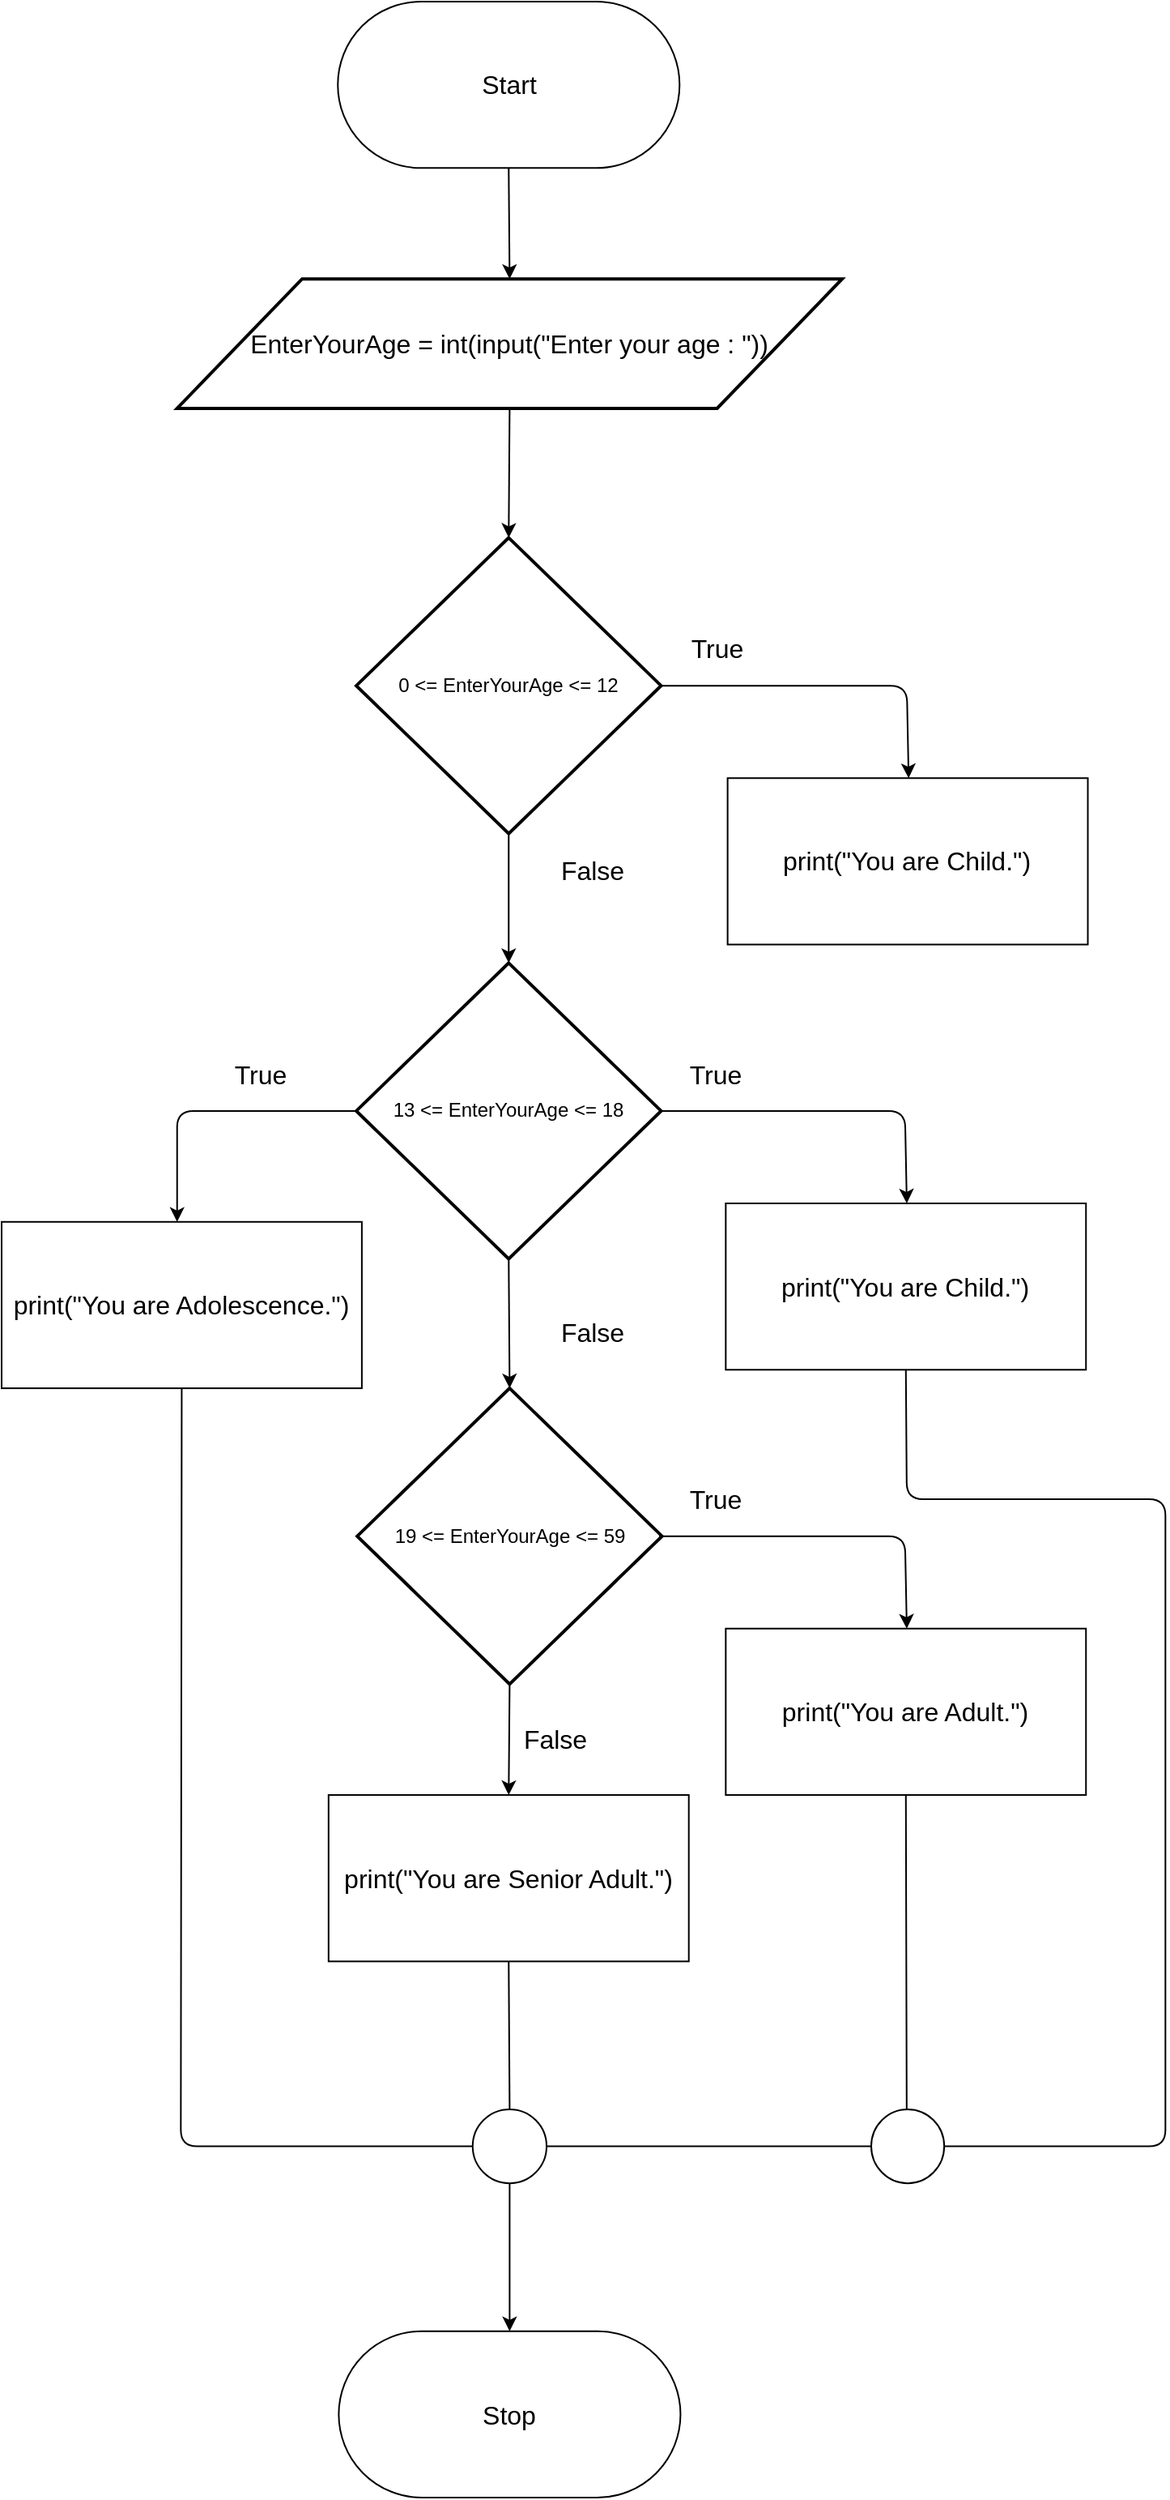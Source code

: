 <mxfile version="14.8.3" type="github"><diagram id="zj1oFZlklHbfRrHARWf0" name="Page-1"><mxGraphModel dx="2031" dy="1007" grid="1" gridSize="10" guides="1" tooltips="1" connect="1" arrows="1" fold="1" page="1" pageScale="1" pageWidth="1169" pageHeight="1654" math="0" shadow="0"><root><mxCell id="0"/><mxCell id="1" parent="0"/><mxCell id="40Vgc7GuChDDX0g6BmWS-1" value="&lt;font style=&quot;font-size: 16px&quot;&gt;Start&lt;/font&gt;" style="rounded=1;whiteSpace=wrap;html=1;arcSize=50;" vertex="1" parent="1"><mxGeometry x="447.616" y="57" width="211.038" height="102.667" as="geometry"/></mxCell><mxCell id="40Vgc7GuChDDX0g6BmWS-2" value="&lt;font style=&quot;font-size: 16px&quot;&gt;EnterYourAge = int(input(&quot;Enter your age : &quot;))&lt;/font&gt;" style="shape=parallelogram;html=1;strokeWidth=2;perimeter=parallelogramPerimeter;whiteSpace=wrap;rounded=1;arcSize=0;size=0.188;" vertex="1" parent="1"><mxGeometry x="348.371" y="228.111" width="410.669" height="79.852" as="geometry"/></mxCell><mxCell id="40Vgc7GuChDDX0g6BmWS-3" value="" style="endArrow=classic;html=1;exitX=0.5;exitY=1;exitDx=0;exitDy=0;entryX=0.5;entryY=0;entryDx=0;entryDy=0;" edge="1" parent="1" source="40Vgc7GuChDDX0g6BmWS-1" target="40Vgc7GuChDDX0g6BmWS-2"><mxGeometry x="240" y="57" width="50" height="50" as="geometry"><mxPoint x="502.372" y="467.667" as="sourcePoint"/><mxPoint x="553.705" y="228.111" as="targetPoint"/></mxGeometry></mxCell><mxCell id="40Vgc7GuChDDX0g6BmWS-4" value="0 &amp;lt;= EnterYourAge &amp;lt;= 12" style="strokeWidth=2;html=1;shape=mxgraph.flowchart.decision;whiteSpace=wrap;" vertex="1" parent="1"><mxGeometry x="459.023" y="387.815" width="188.223" height="182.519" as="geometry"/></mxCell><mxCell id="40Vgc7GuChDDX0g6BmWS-5" value="" style="endArrow=classic;html=1;exitX=0.5;exitY=1;exitDx=0;exitDy=0;entryX=0.5;entryY=0;entryDx=0;entryDy=0;entryPerimeter=0;" edge="1" parent="1" source="40Vgc7GuChDDX0g6BmWS-2" target="40Vgc7GuChDDX0g6BmWS-4"><mxGeometry x="240" y="57" width="50" height="50" as="geometry"><mxPoint x="536.594" y="307.963" as="sourcePoint"/><mxPoint x="559.409" y="399.222" as="targetPoint"/></mxGeometry></mxCell><mxCell id="40Vgc7GuChDDX0g6BmWS-6" value="" style="endArrow=classic;html=1;entryX=0.5;entryY=0;entryDx=0;entryDy=0;entryPerimeter=0;exitX=0.5;exitY=1;exitDx=0;exitDy=0;exitPerimeter=0;" edge="1" parent="1" source="40Vgc7GuChDDX0g6BmWS-4" target="40Vgc7GuChDDX0g6BmWS-9"><mxGeometry x="240" y="57" width="50" height="50" as="geometry"><mxPoint x="525.187" y="581.741" as="sourcePoint"/><mxPoint x="553.705" y="650.185" as="targetPoint"/></mxGeometry></mxCell><mxCell id="40Vgc7GuChDDX0g6BmWS-7" value="&lt;font style=&quot;font-size: 16px&quot;&gt;False&lt;/font&gt;" style="text;html=1;strokeColor=none;fillColor=none;align=center;verticalAlign=middle;whiteSpace=wrap;rounded=0;" vertex="1" parent="1"><mxGeometry x="582.224" y="581.741" width="45.63" height="22.815" as="geometry"/></mxCell><mxCell id="40Vgc7GuChDDX0g6BmWS-8" value="" style="endArrow=classic;html=1;exitX=1;exitY=0.5;exitDx=0;exitDy=0;exitPerimeter=0;" edge="1" parent="1" source="40Vgc7GuChDDX0g6BmWS-4"><mxGeometry x="240" y="57" width="50" height="50" as="geometry"><mxPoint x="564.542" y="581.741" as="sourcePoint"/><mxPoint x="800.106" y="536.111" as="targetPoint"/><Array as="points"><mxPoint x="798.966" y="479.074"/></Array></mxGeometry></mxCell><mxCell id="40Vgc7GuChDDX0g6BmWS-9" value="13 &amp;lt;= EnterYourAge &amp;lt;= 18" style="strokeWidth=2;html=1;shape=mxgraph.flowchart.decision;whiteSpace=wrap;" vertex="1" parent="1"><mxGeometry x="459.023" y="650.185" width="188.223" height="182.519" as="geometry"/></mxCell><mxCell id="40Vgc7GuChDDX0g6BmWS-10" value="&lt;font style=&quot;font-size: 16px&quot;&gt;print(&quot;You are Child.&quot;)&lt;/font&gt;" style="rounded=0;whiteSpace=wrap;html=1;" vertex="1" parent="1"><mxGeometry x="688.313" y="536.111" width="222.445" height="102.667" as="geometry"/></mxCell><mxCell id="40Vgc7GuChDDX0g6BmWS-11" value="&lt;font style=&quot;font-size: 16px&quot;&gt;True&lt;/font&gt;" style="text;html=1;strokeColor=none;fillColor=none;align=center;verticalAlign=middle;whiteSpace=wrap;rounded=0;" vertex="1" parent="1"><mxGeometry x="658.654" y="444.852" width="45.63" height="22.815" as="geometry"/></mxCell><mxCell id="40Vgc7GuChDDX0g6BmWS-12" value="" style="endArrow=classic;html=1;exitX=0;exitY=0.5;exitDx=0;exitDy=0;exitPerimeter=0;" edge="1" parent="1" source="40Vgc7GuChDDX0g6BmWS-9"><mxGeometry x="240" y="57" width="50" height="50" as="geometry"><mxPoint x="196.081" y="755.133" as="sourcePoint"/><mxPoint x="348.371" y="809.889" as="targetPoint"/><Array as="points"><mxPoint x="348.371" y="741.444"/></Array></mxGeometry></mxCell><mxCell id="40Vgc7GuChDDX0g6BmWS-13" value="&lt;font style=&quot;font-size: 16px&quot;&gt;print(&quot;You are Adolescence.&quot;)&lt;/font&gt;" style="rounded=0;whiteSpace=wrap;html=1;" vertex="1" parent="1"><mxGeometry x="240" y="809.889" width="222.445" height="102.667" as="geometry"/></mxCell><mxCell id="40Vgc7GuChDDX0g6BmWS-14" value="&lt;font style=&quot;font-size: 16px&quot;&gt;True&lt;/font&gt;" style="text;html=1;strokeColor=none;fillColor=none;align=center;verticalAlign=middle;whiteSpace=wrap;rounded=0;" vertex="1" parent="1"><mxGeometry x="376.89" y="707.222" width="45.63" height="22.815" as="geometry"/></mxCell><mxCell id="40Vgc7GuChDDX0g6BmWS-15" value="&lt;font style=&quot;font-size: 16px&quot;&gt;False&lt;/font&gt;" style="text;html=1;strokeColor=none;fillColor=none;align=center;verticalAlign=middle;whiteSpace=wrap;rounded=0;" vertex="1" parent="1"><mxGeometry x="582.224" y="866.926" width="45.63" height="22.815" as="geometry"/></mxCell><mxCell id="40Vgc7GuChDDX0g6BmWS-16" value="" style="endArrow=classic;html=1;entryX=0.5;entryY=0;entryDx=0;entryDy=0;entryPerimeter=0;exitX=0.5;exitY=1;exitDx=0;exitDy=0;exitPerimeter=0;" edge="1" parent="1" target="40Vgc7GuChDDX0g6BmWS-17" source="40Vgc7GuChDDX0g6BmWS-9"><mxGeometry x="240" y="57" width="50" height="50" as="geometry"><mxPoint x="564.542" y="581.741" as="sourcePoint"/><mxPoint x="565.113" y="661.593" as="targetPoint"/></mxGeometry></mxCell><mxCell id="40Vgc7GuChDDX0g6BmWS-17" value="19 &amp;lt;= EnterYourAge &amp;lt;= 59" style="strokeWidth=2;html=1;shape=mxgraph.flowchart.decision;whiteSpace=wrap;" vertex="1" parent="1"><mxGeometry x="459.594" y="912.556" width="188.223" height="182.519" as="geometry"/></mxCell><mxCell id="40Vgc7GuChDDX0g6BmWS-18" value="&lt;font style=&quot;font-size: 16px&quot;&gt;False&lt;/font&gt;" style="text;html=1;strokeColor=none;fillColor=none;align=center;verticalAlign=middle;whiteSpace=wrap;rounded=0;" vertex="1" parent="1"><mxGeometry x="559.409" y="1117.889" width="45.63" height="22.815" as="geometry"/></mxCell><mxCell id="40Vgc7GuChDDX0g6BmWS-19" value="" style="endArrow=classic;html=1;entryX=0.5;entryY=0;entryDx=0;entryDy=0;entryPerimeter=0;exitX=0.5;exitY=1;exitDx=0;exitDy=0;exitPerimeter=0;" edge="1" parent="1" source="40Vgc7GuChDDX0g6BmWS-17"><mxGeometry x="240" y="57" width="50" height="50" as="geometry"><mxPoint x="552.564" y="1095.074" as="sourcePoint"/><mxPoint x="553.135" y="1163.519" as="targetPoint"/></mxGeometry></mxCell><mxCell id="40Vgc7GuChDDX0g6BmWS-21" value="&lt;font style=&quot;font-size: 16px&quot;&gt;print(&quot;You are Senior Adult.&quot;)&lt;/font&gt;" style="rounded=0;whiteSpace=wrap;html=1;" vertex="1" parent="1"><mxGeometry x="441.912" y="1163.519" width="222.445" height="102.667" as="geometry"/></mxCell><mxCell id="40Vgc7GuChDDX0g6BmWS-22" value="" style="endArrow=classic;html=1;exitX=1;exitY=0.5;exitDx=0;exitDy=0;exitPerimeter=0;" edge="1" parent="1"><mxGeometry x="240" y="57" width="50" height="50" as="geometry"><mxPoint x="646.106" y="741.444" as="sourcePoint"/><mxPoint x="798.966" y="798.481" as="targetPoint"/><Array as="points"><mxPoint x="797.825" y="741.444"/></Array></mxGeometry></mxCell><mxCell id="40Vgc7GuChDDX0g6BmWS-23" value="&lt;font style=&quot;font-size: 16px&quot;&gt;print(&quot;You are Child.&quot;)&lt;/font&gt;" style="rounded=0;whiteSpace=wrap;html=1;" vertex="1" parent="1"><mxGeometry x="687.172" y="798.481" width="222.445" height="102.667" as="geometry"/></mxCell><mxCell id="40Vgc7GuChDDX0g6BmWS-24" value="&lt;font style=&quot;font-size: 16px&quot;&gt;True&lt;/font&gt;" style="text;html=1;strokeColor=none;fillColor=none;align=center;verticalAlign=middle;whiteSpace=wrap;rounded=0;" vertex="1" parent="1"><mxGeometry x="657.513" y="707.222" width="45.63" height="22.815" as="geometry"/></mxCell><mxCell id="40Vgc7GuChDDX0g6BmWS-25" value="" style="endArrow=classic;html=1;exitX=1;exitY=0.5;exitDx=0;exitDy=0;exitPerimeter=0;" edge="1" parent="1"><mxGeometry x="240" y="57" width="50" height="50" as="geometry"><mxPoint x="646.106" y="1003.815" as="sourcePoint"/><mxPoint x="798.966" y="1060.852" as="targetPoint"/><Array as="points"><mxPoint x="797.825" y="1003.815"/></Array></mxGeometry></mxCell><mxCell id="40Vgc7GuChDDX0g6BmWS-26" value="&lt;font style=&quot;font-size: 16px&quot;&gt;print(&quot;You are Adult.&quot;)&lt;/font&gt;" style="rounded=0;whiteSpace=wrap;html=1;" vertex="1" parent="1"><mxGeometry x="687.172" y="1060.852" width="222.445" height="102.667" as="geometry"/></mxCell><mxCell id="40Vgc7GuChDDX0g6BmWS-27" value="&lt;font style=&quot;font-size: 16px&quot;&gt;True&lt;/font&gt;" style="text;html=1;strokeColor=none;fillColor=none;align=center;verticalAlign=middle;whiteSpace=wrap;rounded=0;" vertex="1" parent="1"><mxGeometry x="657.513" y="969.593" width="45.63" height="22.815" as="geometry"/></mxCell><mxCell id="40Vgc7GuChDDX0g6BmWS-28" value="" style="verticalLabelPosition=bottom;verticalAlign=top;html=1;shape=mxgraph.flowchart.on-page_reference;" vertex="1" parent="1"><mxGeometry x="530.89" y="1357.444" width="45.63" height="45.63" as="geometry"/></mxCell><mxCell id="40Vgc7GuChDDX0g6BmWS-30" value="" style="endArrow=none;html=1;exitX=0.5;exitY=1;exitDx=0;exitDy=0;entryX=0.5;entryY=0;entryDx=0;entryDy=0;entryPerimeter=0;" edge="1" parent="1" source="40Vgc7GuChDDX0g6BmWS-21" target="40Vgc7GuChDDX0g6BmWS-28"><mxGeometry x="240" y="57" width="50" height="50" as="geometry"><mxPoint x="570.816" y="1174.926" as="sourcePoint"/><mxPoint x="627.854" y="1117.889" as="targetPoint"/></mxGeometry></mxCell><mxCell id="40Vgc7GuChDDX0g6BmWS-31" value="" style="endArrow=none;html=1;entryX=0.5;entryY=1;entryDx=0;entryDy=0;exitX=1;exitY=0.5;exitDx=0;exitDy=0;exitPerimeter=0;" edge="1" parent="1" source="40Vgc7GuChDDX0g6BmWS-28" target="40Vgc7GuChDDX0g6BmWS-26"><mxGeometry x="240" y="57" width="50" height="50" as="geometry"><mxPoint x="570.816" y="1174.926" as="sourcePoint"/><mxPoint x="627.854" y="1117.889" as="targetPoint"/><Array as="points"><mxPoint x="798.966" y="1380.259"/></Array></mxGeometry></mxCell><mxCell id="40Vgc7GuChDDX0g6BmWS-33" value="" style="endArrow=none;html=1;entryX=0.5;entryY=1;entryDx=0;entryDy=0;" edge="1" parent="1" target="40Vgc7GuChDDX0g6BmWS-23"><mxGeometry x="240" y="57" width="50" height="50" as="geometry"><mxPoint x="821.78" y="1380.259" as="sourcePoint"/><mxPoint x="627.854" y="1003.815" as="targetPoint"/><Array as="points"><mxPoint x="958.67" y="1380.259"/><mxPoint x="958.67" y="981.0"/><mxPoint x="798.966" y="981.0"/></Array></mxGeometry></mxCell><mxCell id="40Vgc7GuChDDX0g6BmWS-34" value="" style="verticalLabelPosition=bottom;verticalAlign=top;html=1;shape=mxgraph.flowchart.on-page_reference;" vertex="1" parent="1"><mxGeometry x="777.006" y="1357.444" width="45.059" height="45.63" as="geometry"/></mxCell><mxCell id="40Vgc7GuChDDX0g6BmWS-36" value="" style="endArrow=none;html=1;entryX=0.5;entryY=1;entryDx=0;entryDy=0;exitX=0;exitY=0.5;exitDx=0;exitDy=0;exitPerimeter=0;" edge="1" parent="1" source="40Vgc7GuChDDX0g6BmWS-28" target="40Vgc7GuChDDX0g6BmWS-13"><mxGeometry x="240" y="57" width="50" height="50" as="geometry"><mxPoint x="650.669" y="1003.815" as="sourcePoint"/><mxPoint x="707.706" y="946.778" as="targetPoint"/><Array as="points"><mxPoint x="350.652" y="1380.259"/></Array></mxGeometry></mxCell><mxCell id="40Vgc7GuChDDX0g6BmWS-37" value="" style="endArrow=classic;html=1;exitX=0.5;exitY=1;exitDx=0;exitDy=0;exitPerimeter=0;entryX=0.5;entryY=0;entryDx=0;entryDy=0;" edge="1" parent="1" source="40Vgc7GuChDDX0g6BmWS-28" target="40Vgc7GuChDDX0g6BmWS-38"><mxGeometry x="240" y="57" width="50" height="50" as="geometry"><mxPoint x="650.669" y="1403.074" as="sourcePoint"/><mxPoint x="553.705" y="1482.926" as="targetPoint"/></mxGeometry></mxCell><mxCell id="40Vgc7GuChDDX0g6BmWS-38" value="&lt;font style=&quot;font-size: 16px;&quot;&gt;Stop&lt;/font&gt;" style="rounded=1;whiteSpace=wrap;html=1;arcSize=50;fontSize=16;" vertex="1" parent="1"><mxGeometry x="448.186" y="1494.333" width="211.038" height="102.667" as="geometry"/></mxCell></root></mxGraphModel></diagram></mxfile>